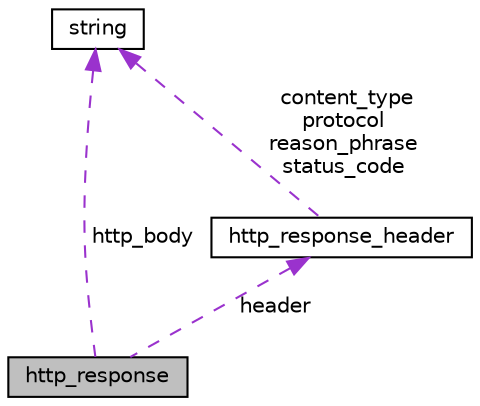 digraph "http_response"
{
 // LATEX_PDF_SIZE
  edge [fontname="Helvetica",fontsize="10",labelfontname="Helvetica",labelfontsize="10"];
  node [fontname="Helvetica",fontsize="10",shape=record];
  Node1 [label="http_response",height=0.2,width=0.4,color="black", fillcolor="grey75", style="filled", fontcolor="black",tooltip="Diese Struktur enthält alle nötigen Eigenschaften einer http_response."];
  Node2 -> Node1 [dir="back",color="darkorchid3",fontsize="10",style="dashed",label=" http_body" ,fontname="Helvetica"];
  Node2 [label="string",height=0.2,width=0.4,color="black", fillcolor="white", style="filled",URL="$structstring.html",tooltip=" "];
  Node3 -> Node1 [dir="back",color="darkorchid3",fontsize="10",style="dashed",label=" header" ,fontname="Helvetica"];
  Node3 [label="http_response_header",height=0.2,width=0.4,color="black", fillcolor="white", style="filled",URL="$structhttp__response__header.html",tooltip="Diese Struktur enthält alle nötigen Eigenschaften eines http_response_header."];
  Node2 -> Node3 [dir="back",color="darkorchid3",fontsize="10",style="dashed",label=" content_type\nprotocol\nreason_phrase\nstatus_code" ,fontname="Helvetica"];
}
